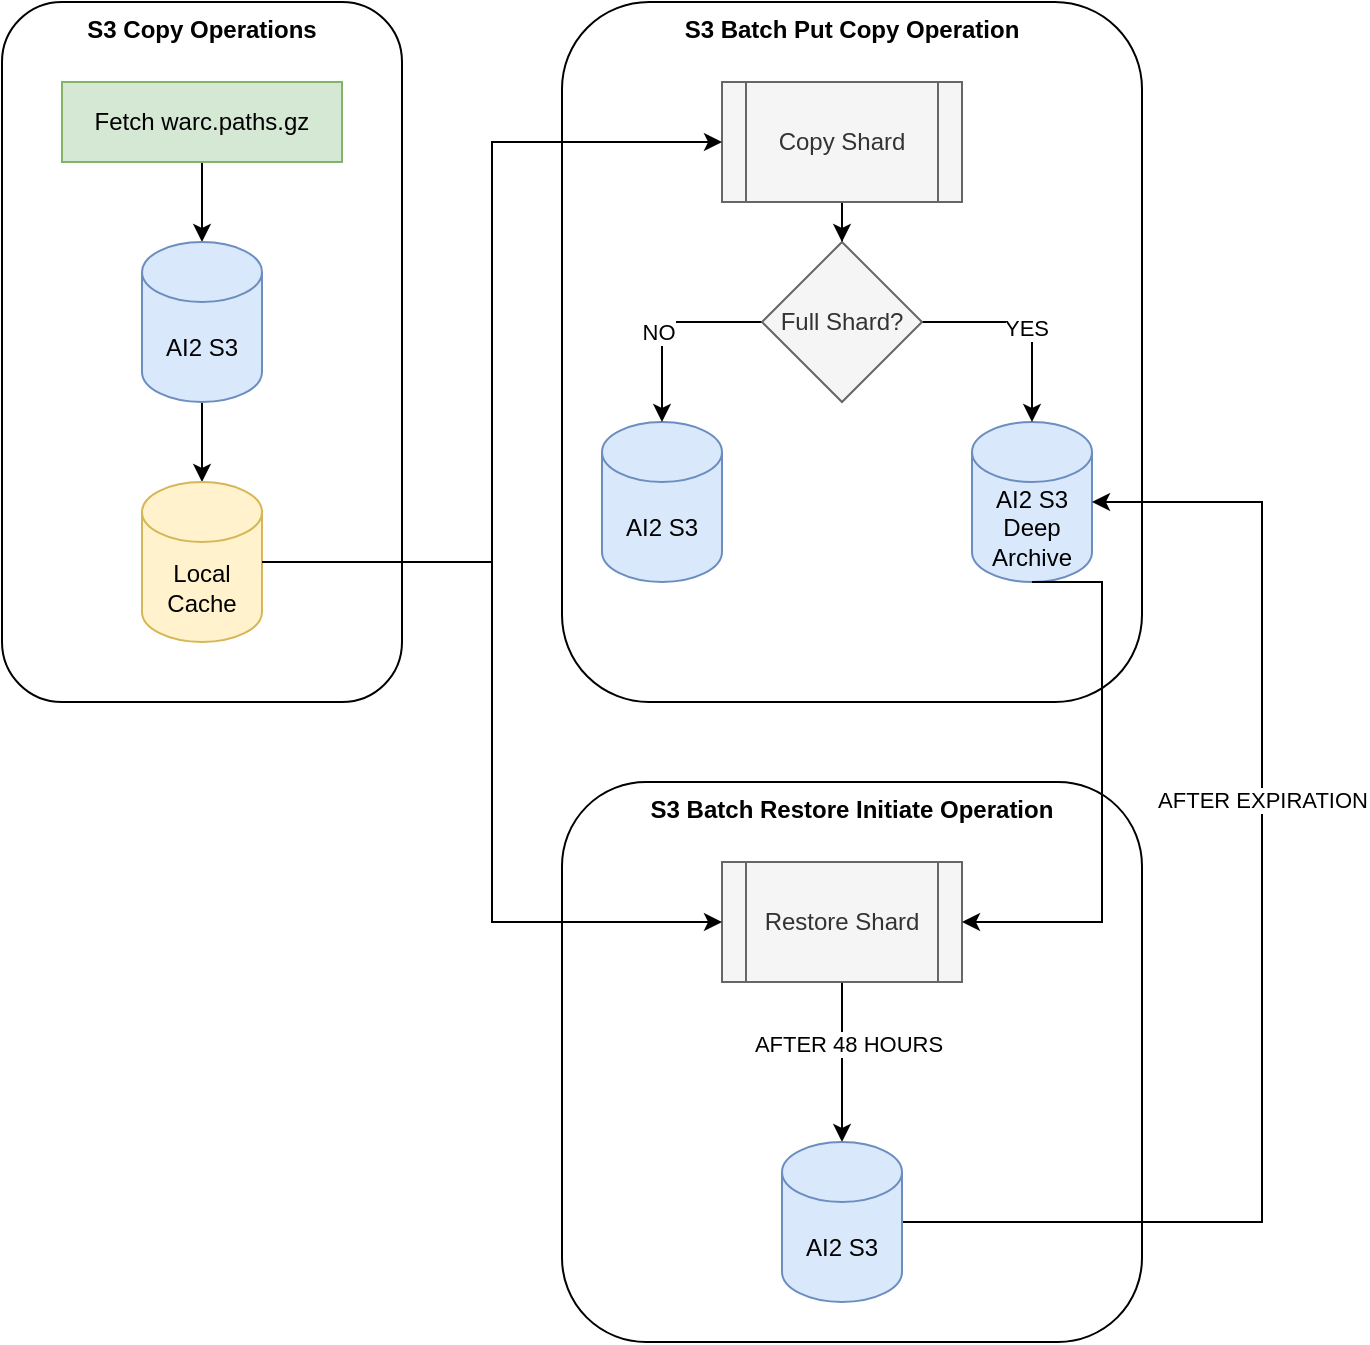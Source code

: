 <mxfile version="21.4.0" type="device">
  <diagram name="Page-1" id="HQwppCzVKifW6PQdN1zE">
    <mxGraphModel dx="1434" dy="1374" grid="1" gridSize="10" guides="1" tooltips="1" connect="1" arrows="1" fold="1" page="1" pageScale="1" pageWidth="850" pageHeight="1100" math="0" shadow="0">
      <root>
        <mxCell id="0" />
        <mxCell id="1" parent="0" />
        <mxCell id="D4EkVAlg6UuBSGmFTa5y-6" value="S3 Copy Operations" style="rounded=1;whiteSpace=wrap;html=1;verticalAlign=top;fontStyle=1" vertex="1" parent="1">
          <mxGeometry x="40" y="40" width="200" height="350" as="geometry" />
        </mxCell>
        <mxCell id="D4EkVAlg6UuBSGmFTa5y-3" value="" style="edgeStyle=orthogonalEdgeStyle;rounded=0;orthogonalLoop=1;jettySize=auto;html=1;" edge="1" parent="1" source="D4EkVAlg6UuBSGmFTa5y-1" target="D4EkVAlg6UuBSGmFTa5y-2">
          <mxGeometry relative="1" as="geometry" />
        </mxCell>
        <mxCell id="D4EkVAlg6UuBSGmFTa5y-1" value="Fetch warc.paths.gz" style="rounded=0;whiteSpace=wrap;html=1;fillColor=#d5e8d4;strokeColor=#82b366;" vertex="1" parent="1">
          <mxGeometry x="70" y="80" width="140" height="40" as="geometry" />
        </mxCell>
        <mxCell id="D4EkVAlg6UuBSGmFTa5y-5" value="" style="edgeStyle=orthogonalEdgeStyle;rounded=0;orthogonalLoop=1;jettySize=auto;html=1;" edge="1" parent="1" source="D4EkVAlg6UuBSGmFTa5y-2" target="D4EkVAlg6UuBSGmFTa5y-4">
          <mxGeometry relative="1" as="geometry" />
        </mxCell>
        <mxCell id="D4EkVAlg6UuBSGmFTa5y-2" value="AI2 S3" style="shape=cylinder3;whiteSpace=wrap;html=1;boundedLbl=1;backgroundOutline=1;size=15;fillColor=#dae8fc;strokeColor=#6c8ebf;" vertex="1" parent="1">
          <mxGeometry x="110" y="160" width="60" height="80" as="geometry" />
        </mxCell>
        <mxCell id="D4EkVAlg6UuBSGmFTa5y-4" value="Local Cache" style="shape=cylinder3;whiteSpace=wrap;html=1;boundedLbl=1;backgroundOutline=1;size=15;fillColor=#fff2cc;strokeColor=#d6b656;" vertex="1" parent="1">
          <mxGeometry x="110" y="280" width="60" height="80" as="geometry" />
        </mxCell>
        <mxCell id="D4EkVAlg6UuBSGmFTa5y-9" value="S3 Batch Put Copy Operation" style="rounded=1;whiteSpace=wrap;html=1;verticalAlign=top;fontStyle=1" vertex="1" parent="1">
          <mxGeometry x="320" y="40" width="290" height="350" as="geometry" />
        </mxCell>
        <mxCell id="D4EkVAlg6UuBSGmFTa5y-10" value="AI2 S3&lt;br&gt;Deep Archive" style="shape=cylinder3;whiteSpace=wrap;html=1;boundedLbl=1;backgroundOutline=1;size=15;fillColor=#dae8fc;strokeColor=#6c8ebf;" vertex="1" parent="1">
          <mxGeometry x="525" y="250" width="60" height="80" as="geometry" />
        </mxCell>
        <mxCell id="D4EkVAlg6UuBSGmFTa5y-11" value="AI2 S3" style="shape=cylinder3;whiteSpace=wrap;html=1;boundedLbl=1;backgroundOutline=1;size=15;fillColor=#dae8fc;strokeColor=#6c8ebf;" vertex="1" parent="1">
          <mxGeometry x="340" y="250" width="60" height="80" as="geometry" />
        </mxCell>
        <mxCell id="D4EkVAlg6UuBSGmFTa5y-14" value="" style="edgeStyle=orthogonalEdgeStyle;rounded=0;orthogonalLoop=1;jettySize=auto;html=1;" edge="1" parent="1" source="D4EkVAlg6UuBSGmFTa5y-12" target="D4EkVAlg6UuBSGmFTa5y-13">
          <mxGeometry relative="1" as="geometry" />
        </mxCell>
        <mxCell id="D4EkVAlg6UuBSGmFTa5y-12" value="Copy Shard" style="shape=process;whiteSpace=wrap;html=1;backgroundOutline=1;fillColor=#f5f5f5;fontColor=#333333;strokeColor=#666666;" vertex="1" parent="1">
          <mxGeometry x="400" y="80" width="120" height="60" as="geometry" />
        </mxCell>
        <mxCell id="D4EkVAlg6UuBSGmFTa5y-15" style="edgeStyle=orthogonalEdgeStyle;rounded=0;orthogonalLoop=1;jettySize=auto;html=1;exitX=1;exitY=0.5;exitDx=0;exitDy=0;" edge="1" parent="1" source="D4EkVAlg6UuBSGmFTa5y-13" target="D4EkVAlg6UuBSGmFTa5y-10">
          <mxGeometry relative="1" as="geometry" />
        </mxCell>
        <mxCell id="D4EkVAlg6UuBSGmFTa5y-21" value="YES" style="edgeLabel;html=1;align=center;verticalAlign=middle;resizable=0;points=[];" vertex="1" connectable="0" parent="D4EkVAlg6UuBSGmFTa5y-15">
          <mxGeometry x="0.105" y="-3" relative="1" as="geometry">
            <mxPoint as="offset" />
          </mxGeometry>
        </mxCell>
        <mxCell id="D4EkVAlg6UuBSGmFTa5y-19" style="edgeStyle=orthogonalEdgeStyle;rounded=0;orthogonalLoop=1;jettySize=auto;html=1;exitX=0;exitY=0.5;exitDx=0;exitDy=0;entryX=0.5;entryY=0;entryDx=0;entryDy=0;entryPerimeter=0;" edge="1" parent="1" source="D4EkVAlg6UuBSGmFTa5y-13" target="D4EkVAlg6UuBSGmFTa5y-11">
          <mxGeometry relative="1" as="geometry" />
        </mxCell>
        <mxCell id="D4EkVAlg6UuBSGmFTa5y-20" value="NO" style="edgeLabel;html=1;align=center;verticalAlign=middle;resizable=0;points=[];" vertex="1" connectable="0" parent="D4EkVAlg6UuBSGmFTa5y-19">
          <mxGeometry x="0.1" y="-2" relative="1" as="geometry">
            <mxPoint as="offset" />
          </mxGeometry>
        </mxCell>
        <mxCell id="D4EkVAlg6UuBSGmFTa5y-13" value="Full Shard?" style="rhombus;whiteSpace=wrap;html=1;fillColor=#f5f5f5;fontColor=#333333;strokeColor=#666666;" vertex="1" parent="1">
          <mxGeometry x="420" y="160" width="80" height="80" as="geometry" />
        </mxCell>
        <mxCell id="D4EkVAlg6UuBSGmFTa5y-23" style="edgeStyle=orthogonalEdgeStyle;rounded=0;orthogonalLoop=1;jettySize=auto;html=1;exitX=1;exitY=0.5;exitDx=0;exitDy=0;exitPerimeter=0;entryX=0;entryY=0.5;entryDx=0;entryDy=0;" edge="1" parent="1" source="D4EkVAlg6UuBSGmFTa5y-4" target="D4EkVAlg6UuBSGmFTa5y-12">
          <mxGeometry relative="1" as="geometry" />
        </mxCell>
        <mxCell id="D4EkVAlg6UuBSGmFTa5y-24" value="S3 Batch Restore Initiate Operation" style="rounded=1;whiteSpace=wrap;html=1;verticalAlign=top;fontStyle=1" vertex="1" parent="1">
          <mxGeometry x="320" y="430" width="290" height="280" as="geometry" />
        </mxCell>
        <mxCell id="D4EkVAlg6UuBSGmFTa5y-35" value="" style="edgeStyle=orthogonalEdgeStyle;rounded=0;orthogonalLoop=1;jettySize=auto;html=1;" edge="1" parent="1" source="D4EkVAlg6UuBSGmFTa5y-28" target="D4EkVAlg6UuBSGmFTa5y-34">
          <mxGeometry relative="1" as="geometry" />
        </mxCell>
        <mxCell id="D4EkVAlg6UuBSGmFTa5y-42" value="AFTER 48 HOURS" style="edgeLabel;html=1;align=center;verticalAlign=middle;resizable=0;points=[];" vertex="1" connectable="0" parent="D4EkVAlg6UuBSGmFTa5y-35">
          <mxGeometry x="-0.225" y="3" relative="1" as="geometry">
            <mxPoint as="offset" />
          </mxGeometry>
        </mxCell>
        <mxCell id="D4EkVAlg6UuBSGmFTa5y-28" value="Restore Shard" style="shape=process;whiteSpace=wrap;html=1;backgroundOutline=1;fillColor=#f5f5f5;fontColor=#333333;strokeColor=#666666;" vertex="1" parent="1">
          <mxGeometry x="400" y="470" width="120" height="60" as="geometry" />
        </mxCell>
        <mxCell id="D4EkVAlg6UuBSGmFTa5y-36" style="edgeStyle=orthogonalEdgeStyle;rounded=0;orthogonalLoop=1;jettySize=auto;html=1;exitX=1;exitY=0.5;exitDx=0;exitDy=0;exitPerimeter=0;entryX=1;entryY=0.5;entryDx=0;entryDy=0;entryPerimeter=0;" edge="1" parent="1" source="D4EkVAlg6UuBSGmFTa5y-34" target="D4EkVAlg6UuBSGmFTa5y-10">
          <mxGeometry relative="1" as="geometry">
            <Array as="points">
              <mxPoint x="670" y="650" />
              <mxPoint x="670" y="290" />
            </Array>
          </mxGeometry>
        </mxCell>
        <mxCell id="D4EkVAlg6UuBSGmFTa5y-37" value="AFTER EXPIRATION" style="edgeLabel;html=1;align=center;verticalAlign=middle;resizable=0;points=[];" vertex="1" connectable="0" parent="D4EkVAlg6UuBSGmFTa5y-36">
          <mxGeometry x="0.251" relative="1" as="geometry">
            <mxPoint as="offset" />
          </mxGeometry>
        </mxCell>
        <mxCell id="D4EkVAlg6UuBSGmFTa5y-34" value="AI2 S3" style="shape=cylinder3;whiteSpace=wrap;html=1;boundedLbl=1;backgroundOutline=1;size=15;fillColor=#dae8fc;strokeColor=#6c8ebf;" vertex="1" parent="1">
          <mxGeometry x="430" y="610" width="60" height="80" as="geometry" />
        </mxCell>
        <mxCell id="D4EkVAlg6UuBSGmFTa5y-40" style="edgeStyle=orthogonalEdgeStyle;rounded=0;orthogonalLoop=1;jettySize=auto;html=1;exitX=0.5;exitY=1;exitDx=0;exitDy=0;exitPerimeter=0;entryX=1;entryY=0.5;entryDx=0;entryDy=0;" edge="1" parent="1" source="D4EkVAlg6UuBSGmFTa5y-10" target="D4EkVAlg6UuBSGmFTa5y-28">
          <mxGeometry relative="1" as="geometry">
            <Array as="points">
              <mxPoint x="590" y="330" />
              <mxPoint x="590" y="500" />
            </Array>
          </mxGeometry>
        </mxCell>
        <mxCell id="D4EkVAlg6UuBSGmFTa5y-39" style="edgeStyle=orthogonalEdgeStyle;rounded=0;orthogonalLoop=1;jettySize=auto;html=1;exitX=1;exitY=0.5;exitDx=0;exitDy=0;exitPerimeter=0;entryX=0;entryY=0.5;entryDx=0;entryDy=0;" edge="1" parent="1" source="D4EkVAlg6UuBSGmFTa5y-4" target="D4EkVAlg6UuBSGmFTa5y-28">
          <mxGeometry relative="1" as="geometry" />
        </mxCell>
      </root>
    </mxGraphModel>
  </diagram>
</mxfile>
